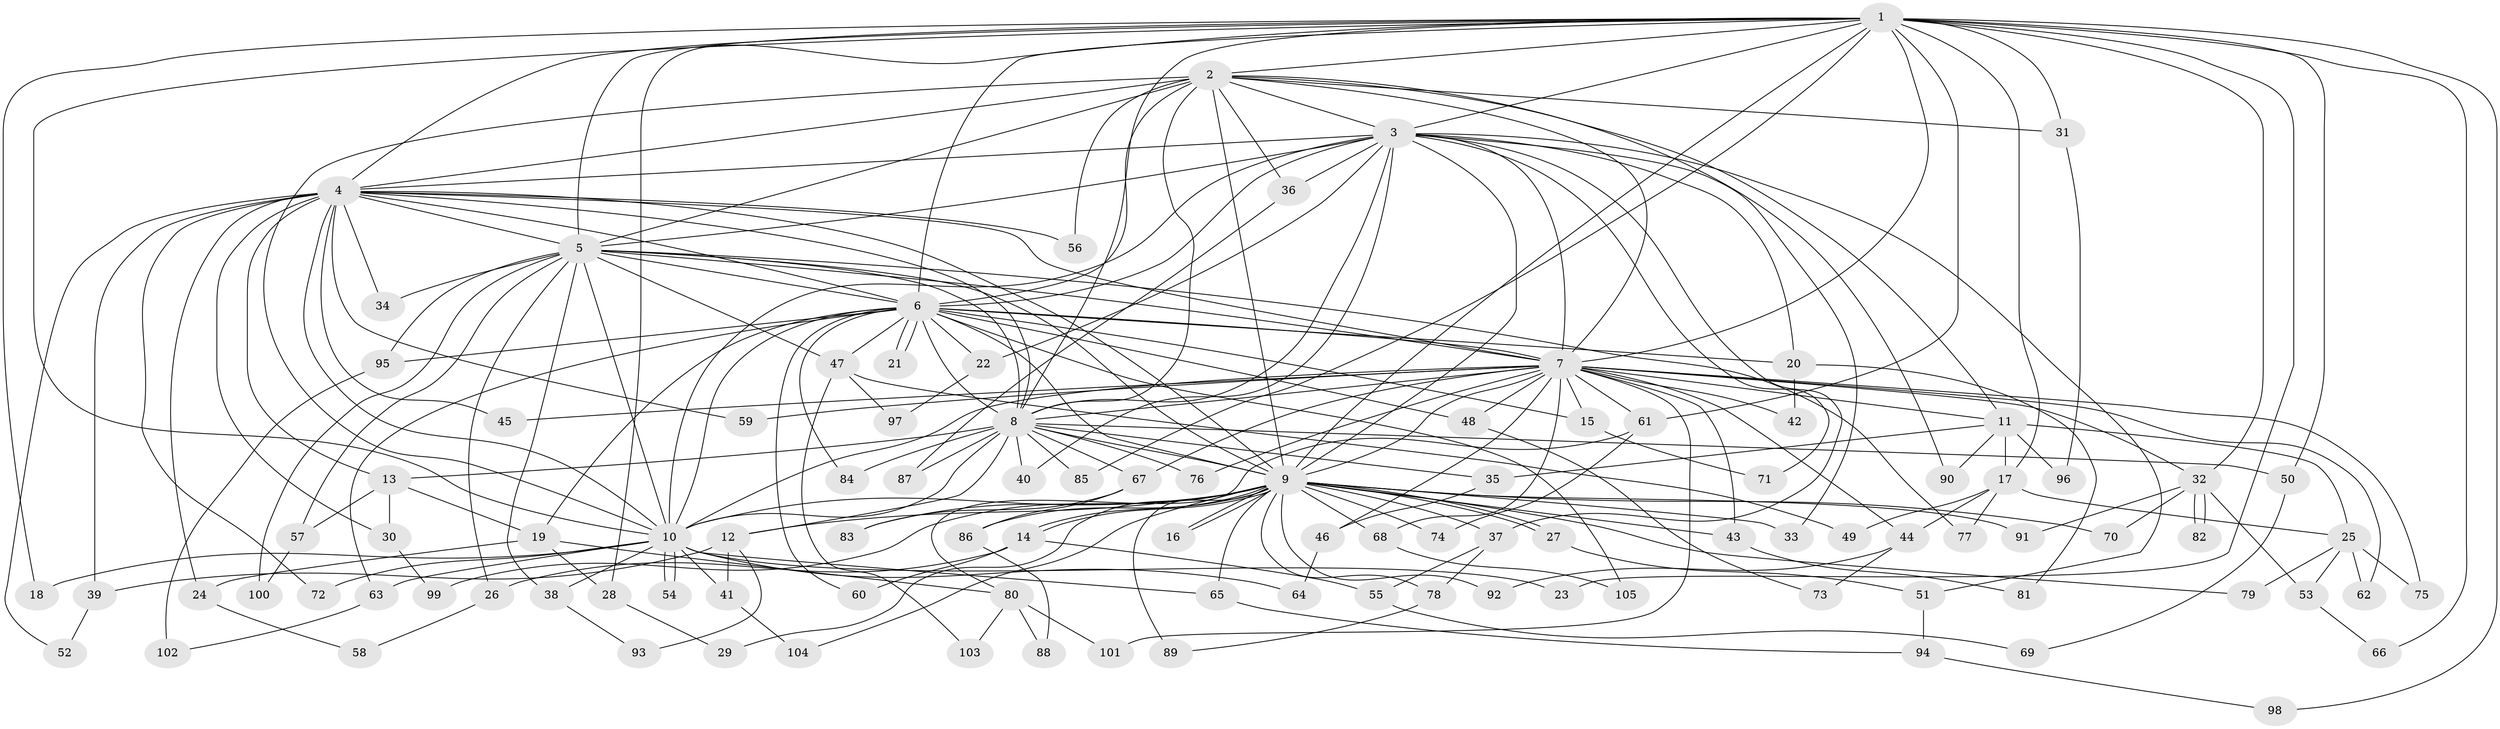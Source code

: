 // coarse degree distribution, {27: 0.0125, 12: 0.0125, 16: 0.025, 17: 0.025, 24: 0.0125, 18: 0.0125, 31: 0.0125, 6: 0.025, 5: 0.05, 8: 0.025, 3: 0.225, 2: 0.4875, 4: 0.05, 1: 0.0125, 7: 0.0125}
// Generated by graph-tools (version 1.1) at 2025/23/03/03/25 07:23:44]
// undirected, 105 vertices, 235 edges
graph export_dot {
graph [start="1"]
  node [color=gray90,style=filled];
  1;
  2;
  3;
  4;
  5;
  6;
  7;
  8;
  9;
  10;
  11;
  12;
  13;
  14;
  15;
  16;
  17;
  18;
  19;
  20;
  21;
  22;
  23;
  24;
  25;
  26;
  27;
  28;
  29;
  30;
  31;
  32;
  33;
  34;
  35;
  36;
  37;
  38;
  39;
  40;
  41;
  42;
  43;
  44;
  45;
  46;
  47;
  48;
  49;
  50;
  51;
  52;
  53;
  54;
  55;
  56;
  57;
  58;
  59;
  60;
  61;
  62;
  63;
  64;
  65;
  66;
  67;
  68;
  69;
  70;
  71;
  72;
  73;
  74;
  75;
  76;
  77;
  78;
  79;
  80;
  81;
  82;
  83;
  84;
  85;
  86;
  87;
  88;
  89;
  90;
  91;
  92;
  93;
  94;
  95;
  96;
  97;
  98;
  99;
  100;
  101;
  102;
  103;
  104;
  105;
  1 -- 2;
  1 -- 3;
  1 -- 4;
  1 -- 5;
  1 -- 6;
  1 -- 7;
  1 -- 8;
  1 -- 9;
  1 -- 10;
  1 -- 17;
  1 -- 18;
  1 -- 23;
  1 -- 28;
  1 -- 31;
  1 -- 32;
  1 -- 50;
  1 -- 61;
  1 -- 66;
  1 -- 85;
  1 -- 98;
  2 -- 3;
  2 -- 4;
  2 -- 5;
  2 -- 6;
  2 -- 7;
  2 -- 8;
  2 -- 9;
  2 -- 10;
  2 -- 11;
  2 -- 31;
  2 -- 36;
  2 -- 56;
  2 -- 90;
  3 -- 4;
  3 -- 5;
  3 -- 6;
  3 -- 7;
  3 -- 8;
  3 -- 9;
  3 -- 10;
  3 -- 20;
  3 -- 22;
  3 -- 33;
  3 -- 36;
  3 -- 37;
  3 -- 40;
  3 -- 51;
  3 -- 71;
  4 -- 5;
  4 -- 6;
  4 -- 7;
  4 -- 8;
  4 -- 9;
  4 -- 10;
  4 -- 13;
  4 -- 24;
  4 -- 30;
  4 -- 34;
  4 -- 39;
  4 -- 45;
  4 -- 52;
  4 -- 56;
  4 -- 59;
  4 -- 72;
  5 -- 6;
  5 -- 7;
  5 -- 8;
  5 -- 9;
  5 -- 10;
  5 -- 26;
  5 -- 34;
  5 -- 38;
  5 -- 47;
  5 -- 57;
  5 -- 77;
  5 -- 95;
  5 -- 100;
  6 -- 7;
  6 -- 8;
  6 -- 9;
  6 -- 10;
  6 -- 15;
  6 -- 19;
  6 -- 20;
  6 -- 21;
  6 -- 21;
  6 -- 22;
  6 -- 47;
  6 -- 48;
  6 -- 60;
  6 -- 63;
  6 -- 84;
  6 -- 95;
  6 -- 105;
  7 -- 8;
  7 -- 9;
  7 -- 10;
  7 -- 11;
  7 -- 15;
  7 -- 32;
  7 -- 42;
  7 -- 43;
  7 -- 44;
  7 -- 45;
  7 -- 46;
  7 -- 48;
  7 -- 59;
  7 -- 61;
  7 -- 62;
  7 -- 67;
  7 -- 68;
  7 -- 75;
  7 -- 76;
  7 -- 101;
  8 -- 9;
  8 -- 10;
  8 -- 12;
  8 -- 13;
  8 -- 35;
  8 -- 40;
  8 -- 50;
  8 -- 67;
  8 -- 76;
  8 -- 84;
  8 -- 85;
  8 -- 87;
  9 -- 10;
  9 -- 12;
  9 -- 14;
  9 -- 14;
  9 -- 16;
  9 -- 16;
  9 -- 27;
  9 -- 27;
  9 -- 29;
  9 -- 33;
  9 -- 37;
  9 -- 43;
  9 -- 65;
  9 -- 68;
  9 -- 70;
  9 -- 74;
  9 -- 78;
  9 -- 79;
  9 -- 83;
  9 -- 86;
  9 -- 89;
  9 -- 91;
  9 -- 92;
  9 -- 99;
  9 -- 104;
  10 -- 18;
  10 -- 23;
  10 -- 38;
  10 -- 41;
  10 -- 54;
  10 -- 54;
  10 -- 63;
  10 -- 64;
  10 -- 65;
  10 -- 72;
  11 -- 17;
  11 -- 25;
  11 -- 35;
  11 -- 90;
  11 -- 96;
  12 -- 39;
  12 -- 41;
  12 -- 93;
  13 -- 19;
  13 -- 30;
  13 -- 57;
  14 -- 26;
  14 -- 55;
  14 -- 60;
  15 -- 71;
  17 -- 25;
  17 -- 44;
  17 -- 49;
  17 -- 77;
  19 -- 24;
  19 -- 28;
  19 -- 80;
  20 -- 42;
  20 -- 81;
  22 -- 97;
  24 -- 58;
  25 -- 53;
  25 -- 62;
  25 -- 75;
  25 -- 79;
  26 -- 58;
  27 -- 51;
  28 -- 29;
  30 -- 99;
  31 -- 96;
  32 -- 53;
  32 -- 70;
  32 -- 82;
  32 -- 82;
  32 -- 91;
  35 -- 46;
  36 -- 87;
  37 -- 55;
  37 -- 78;
  38 -- 93;
  39 -- 52;
  41 -- 104;
  43 -- 81;
  44 -- 73;
  44 -- 92;
  46 -- 64;
  47 -- 49;
  47 -- 97;
  47 -- 103;
  48 -- 73;
  50 -- 69;
  51 -- 94;
  53 -- 66;
  55 -- 69;
  57 -- 100;
  61 -- 74;
  61 -- 80;
  63 -- 102;
  65 -- 94;
  67 -- 83;
  67 -- 86;
  68 -- 105;
  78 -- 89;
  80 -- 88;
  80 -- 101;
  80 -- 103;
  86 -- 88;
  94 -- 98;
  95 -- 102;
}
